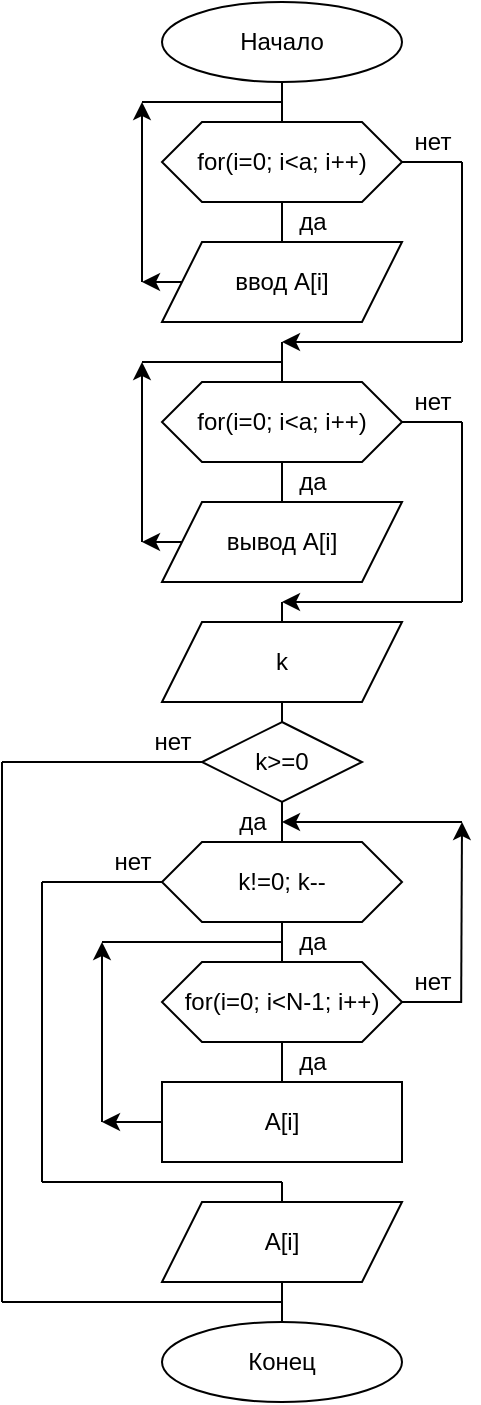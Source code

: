 <mxfile version="13.6.2" type="device"><diagram id="LO8Ea7ZFT6rVsyLqi-a1" name="Page-1"><mxGraphModel dx="1186" dy="611" grid="1" gridSize="10" guides="1" tooltips="1" connect="1" arrows="1" fold="1" page="1" pageScale="1" pageWidth="850" pageHeight="1100" math="0" shadow="0"><root><mxCell id="0"/><mxCell id="1" parent="0"/><mxCell id="DwQGh-DxQCn0QpuULhuh-1" value="Начало" style="ellipse;whiteSpace=wrap;html=1;" parent="1" vertex="1"><mxGeometry x="320" y="20" width="120" height="40" as="geometry"/></mxCell><mxCell id="DwQGh-DxQCn0QpuULhuh-2" value="ввод A[i]" style="shape=parallelogram;perimeter=parallelogramPerimeter;whiteSpace=wrap;html=1;fixedSize=1;" parent="1" vertex="1"><mxGeometry x="320" y="140" width="120" height="40" as="geometry"/></mxCell><mxCell id="DwQGh-DxQCn0QpuULhuh-3" value="" style="endArrow=none;html=1;exitX=0.5;exitY=1;exitDx=0;exitDy=0;entryX=0.5;entryY=0;entryDx=0;entryDy=0;" parent="1" source="DwQGh-DxQCn0QpuULhuh-1" target="DwQGh-DxQCn0QpuULhuh-2" edge="1"><mxGeometry width="50" height="50" relative="1" as="geometry"><mxPoint x="355" y="210" as="sourcePoint"/><mxPoint x="405" y="160" as="targetPoint"/></mxGeometry></mxCell><mxCell id="CQAjW0pacAv_PuNTHAfo-1" value="for(i=0; i&amp;lt;a; i++)" style="shape=hexagon;perimeter=hexagonPerimeter2;whiteSpace=wrap;html=1;fixedSize=1;" parent="1" vertex="1"><mxGeometry x="320" y="80" width="120" height="40" as="geometry"/></mxCell><mxCell id="CQAjW0pacAv_PuNTHAfo-2" value="да" style="text;html=1;align=center;verticalAlign=middle;resizable=0;points=[];autosize=1;" parent="1" vertex="1"><mxGeometry x="380" y="120" width="30" height="20" as="geometry"/></mxCell><mxCell id="CQAjW0pacAv_PuNTHAfo-4" value="" style="endArrow=classic;html=1;exitX=0;exitY=0.5;exitDx=0;exitDy=0;" parent="1" source="DwQGh-DxQCn0QpuULhuh-2" edge="1"><mxGeometry width="50" height="50" relative="1" as="geometry"><mxPoint x="360" y="220" as="sourcePoint"/><mxPoint x="310" y="160" as="targetPoint"/></mxGeometry></mxCell><mxCell id="CQAjW0pacAv_PuNTHAfo-5" value="" style="endArrow=classic;html=1;" parent="1" edge="1"><mxGeometry width="50" height="50" relative="1" as="geometry"><mxPoint x="310" y="160" as="sourcePoint"/><mxPoint x="310" y="70" as="targetPoint"/></mxGeometry></mxCell><mxCell id="CQAjW0pacAv_PuNTHAfo-6" value="" style="endArrow=none;html=1;" parent="1" edge="1"><mxGeometry width="50" height="50" relative="1" as="geometry"><mxPoint x="310" y="70" as="sourcePoint"/><mxPoint x="380" y="70" as="targetPoint"/></mxGeometry></mxCell><mxCell id="CQAjW0pacAv_PuNTHAfo-7" value="" style="endArrow=none;html=1;exitX=1;exitY=0.5;exitDx=0;exitDy=0;" parent="1" source="CQAjW0pacAv_PuNTHAfo-1" edge="1"><mxGeometry width="50" height="50" relative="1" as="geometry"><mxPoint x="470" y="210" as="sourcePoint"/><mxPoint x="470" y="100" as="targetPoint"/></mxGeometry></mxCell><mxCell id="CQAjW0pacAv_PuNTHAfo-8" value="нет" style="text;html=1;align=center;verticalAlign=middle;resizable=0;points=[];autosize=1;" parent="1" vertex="1"><mxGeometry x="440" y="80" width="30" height="20" as="geometry"/></mxCell><mxCell id="CQAjW0pacAv_PuNTHAfo-9" value="" style="endArrow=none;html=1;" parent="1" edge="1"><mxGeometry width="50" height="50" relative="1" as="geometry"><mxPoint x="470" y="190" as="sourcePoint"/><mxPoint x="470" y="100" as="targetPoint"/></mxGeometry></mxCell><mxCell id="CQAjW0pacAv_PuNTHAfo-10" value="for(i=0; i&amp;lt;a; i++)" style="shape=hexagon;perimeter=hexagonPerimeter2;whiteSpace=wrap;html=1;fixedSize=1;" parent="1" vertex="1"><mxGeometry x="320" y="210" width="120" height="40" as="geometry"/></mxCell><mxCell id="CQAjW0pacAv_PuNTHAfo-11" value="" style="endArrow=classic;html=1;" parent="1" edge="1"><mxGeometry width="50" height="50" relative="1" as="geometry"><mxPoint x="470" y="190" as="sourcePoint"/><mxPoint x="380" y="190" as="targetPoint"/></mxGeometry></mxCell><mxCell id="CQAjW0pacAv_PuNTHAfo-12" value="" style="endArrow=none;html=1;exitX=0.5;exitY=0;exitDx=0;exitDy=0;" parent="1" source="CQAjW0pacAv_PuNTHAfo-10" edge="1"><mxGeometry width="50" height="50" relative="1" as="geometry"><mxPoint x="400" y="230" as="sourcePoint"/><mxPoint x="380" y="190" as="targetPoint"/></mxGeometry></mxCell><mxCell id="CQAjW0pacAv_PuNTHAfo-13" value="" style="endArrow=none;html=1;exitX=0.5;exitY=1;exitDx=0;exitDy=0;" parent="1" source="CQAjW0pacAv_PuNTHAfo-10" edge="1"><mxGeometry width="50" height="50" relative="1" as="geometry"><mxPoint x="380" y="270" as="sourcePoint"/><mxPoint x="380" y="270" as="targetPoint"/></mxGeometry></mxCell><mxCell id="CQAjW0pacAv_PuNTHAfo-14" value="да" style="text;html=1;align=center;verticalAlign=middle;resizable=0;points=[];autosize=1;" parent="1" vertex="1"><mxGeometry x="380" y="250" width="30" height="20" as="geometry"/></mxCell><mxCell id="CQAjW0pacAv_PuNTHAfo-15" value="вывод A[i]" style="shape=parallelogram;perimeter=parallelogramPerimeter;whiteSpace=wrap;html=1;fixedSize=1;" parent="1" vertex="1"><mxGeometry x="320" y="270" width="120" height="40" as="geometry"/></mxCell><mxCell id="CQAjW0pacAv_PuNTHAfo-16" value="" style="endArrow=classic;html=1;exitX=0;exitY=0.5;exitDx=0;exitDy=0;" parent="1" source="CQAjW0pacAv_PuNTHAfo-15" edge="1"><mxGeometry width="50" height="50" relative="1" as="geometry"><mxPoint x="380" y="290" as="sourcePoint"/><mxPoint x="310" y="290" as="targetPoint"/></mxGeometry></mxCell><mxCell id="CQAjW0pacAv_PuNTHAfo-17" value="" style="endArrow=classic;html=1;" parent="1" edge="1"><mxGeometry width="50" height="50" relative="1" as="geometry"><mxPoint x="310" y="290" as="sourcePoint"/><mxPoint x="310" y="200" as="targetPoint"/></mxGeometry></mxCell><mxCell id="CQAjW0pacAv_PuNTHAfo-18" value="" style="endArrow=none;html=1;" parent="1" edge="1"><mxGeometry width="50" height="50" relative="1" as="geometry"><mxPoint x="310" y="200" as="sourcePoint"/><mxPoint x="380" y="200" as="targetPoint"/></mxGeometry></mxCell><mxCell id="CQAjW0pacAv_PuNTHAfo-20" value="" style="endArrow=none;html=1;exitX=1;exitY=0.5;exitDx=0;exitDy=0;" parent="1" source="CQAjW0pacAv_PuNTHAfo-10" edge="1"><mxGeometry width="50" height="50" relative="1" as="geometry"><mxPoint x="460" y="290" as="sourcePoint"/><mxPoint x="470" y="230" as="targetPoint"/></mxGeometry></mxCell><mxCell id="CQAjW0pacAv_PuNTHAfo-21" value="нет" style="text;html=1;align=center;verticalAlign=middle;resizable=0;points=[];autosize=1;" parent="1" vertex="1"><mxGeometry x="440" y="210" width="30" height="20" as="geometry"/></mxCell><mxCell id="CQAjW0pacAv_PuNTHAfo-22" value="" style="endArrow=none;html=1;" parent="1" edge="1"><mxGeometry width="50" height="50" relative="1" as="geometry"><mxPoint x="470" y="320" as="sourcePoint"/><mxPoint x="470" y="230" as="targetPoint"/></mxGeometry></mxCell><mxCell id="CQAjW0pacAv_PuNTHAfo-23" value="" style="endArrow=classic;html=1;" parent="1" edge="1"><mxGeometry width="50" height="50" relative="1" as="geometry"><mxPoint x="470" y="320" as="sourcePoint"/><mxPoint x="380" y="320" as="targetPoint"/></mxGeometry></mxCell><mxCell id="CQAjW0pacAv_PuNTHAfo-24" value="" style="endArrow=none;html=1;" parent="1" edge="1"><mxGeometry width="50" height="50" relative="1" as="geometry"><mxPoint x="380" y="320" as="sourcePoint"/><mxPoint x="380" y="330" as="targetPoint"/></mxGeometry></mxCell><mxCell id="CQAjW0pacAv_PuNTHAfo-25" value="k" style="shape=parallelogram;perimeter=parallelogramPerimeter;whiteSpace=wrap;html=1;fixedSize=1;" parent="1" vertex="1"><mxGeometry x="320" y="330" width="120" height="40" as="geometry"/></mxCell><mxCell id="CQAjW0pacAv_PuNTHAfo-26" value="k&amp;gt;=0" style="rhombus;whiteSpace=wrap;html=1;" parent="1" vertex="1"><mxGeometry x="340" y="380" width="80" height="40" as="geometry"/></mxCell><mxCell id="CQAjW0pacAv_PuNTHAfo-27" value="" style="endArrow=none;html=1;exitX=0.5;exitY=1;exitDx=0;exitDy=0;entryX=0.5;entryY=0;entryDx=0;entryDy=0;" parent="1" source="CQAjW0pacAv_PuNTHAfo-25" target="CQAjW0pacAv_PuNTHAfo-26" edge="1"><mxGeometry width="50" height="50" relative="1" as="geometry"><mxPoint x="400" y="380" as="sourcePoint"/><mxPoint x="450" y="330" as="targetPoint"/></mxGeometry></mxCell><mxCell id="CQAjW0pacAv_PuNTHAfo-29" value="" style="endArrow=none;html=1;exitX=0.5;exitY=1;exitDx=0;exitDy=0;" parent="1" source="CQAjW0pacAv_PuNTHAfo-26" edge="1"><mxGeometry width="50" height="50" relative="1" as="geometry"><mxPoint x="400" y="390" as="sourcePoint"/><mxPoint x="380" y="440" as="targetPoint"/></mxGeometry></mxCell><mxCell id="CQAjW0pacAv_PuNTHAfo-30" value="да" style="text;html=1;align=center;verticalAlign=middle;resizable=0;points=[];autosize=1;" parent="1" vertex="1"><mxGeometry x="350" y="420" width="30" height="20" as="geometry"/></mxCell><mxCell id="CQAjW0pacAv_PuNTHAfo-31" value="k!=0; k--" style="shape=hexagon;perimeter=hexagonPerimeter2;whiteSpace=wrap;html=1;fixedSize=1;" parent="1" vertex="1"><mxGeometry x="320" y="440" width="120" height="40" as="geometry"/></mxCell><mxCell id="CQAjW0pacAv_PuNTHAfo-33" style="edgeStyle=orthogonalEdgeStyle;rounded=0;orthogonalLoop=1;jettySize=auto;html=1;exitX=0.5;exitY=1;exitDx=0;exitDy=0;" parent="1" source="CQAjW0pacAv_PuNTHAfo-31" target="CQAjW0pacAv_PuNTHAfo-31" edge="1"><mxGeometry relative="1" as="geometry"/></mxCell><mxCell id="CQAjW0pacAv_PuNTHAfo-34" value="for(i=0; i&amp;lt;N-1; i++)" style="shape=hexagon;perimeter=hexagonPerimeter2;whiteSpace=wrap;html=1;fixedSize=1;" parent="1" vertex="1"><mxGeometry x="320" y="500" width="120" height="40" as="geometry"/></mxCell><mxCell id="CQAjW0pacAv_PuNTHAfo-35" value="" style="endArrow=none;html=1;entryX=0.5;entryY=0;entryDx=0;entryDy=0;" parent="1" target="CQAjW0pacAv_PuNTHAfo-34" edge="1"><mxGeometry width="50" height="50" relative="1" as="geometry"><mxPoint x="380" y="480" as="sourcePoint"/><mxPoint x="450" y="460" as="targetPoint"/></mxGeometry></mxCell><mxCell id="CQAjW0pacAv_PuNTHAfo-36" value="да&lt;br&gt;" style="text;html=1;align=center;verticalAlign=middle;resizable=0;points=[];autosize=1;" parent="1" vertex="1"><mxGeometry x="380" y="480" width="30" height="20" as="geometry"/></mxCell><mxCell id="CQAjW0pacAv_PuNTHAfo-37" value="" style="endArrow=none;html=1;exitX=0.5;exitY=1;exitDx=0;exitDy=0;" parent="1" source="CQAjW0pacAv_PuNTHAfo-34" edge="1"><mxGeometry width="50" height="50" relative="1" as="geometry"><mxPoint x="400" y="570" as="sourcePoint"/><mxPoint x="380" y="560" as="targetPoint"/></mxGeometry></mxCell><mxCell id="CQAjW0pacAv_PuNTHAfo-38" value="да" style="text;html=1;align=center;verticalAlign=middle;resizable=0;points=[];autosize=1;" parent="1" vertex="1"><mxGeometry x="380" y="540" width="30" height="20" as="geometry"/></mxCell><mxCell id="CQAjW0pacAv_PuNTHAfo-39" value="A[i]" style="rounded=0;whiteSpace=wrap;html=1;" parent="1" vertex="1"><mxGeometry x="320" y="560" width="120" height="40" as="geometry"/></mxCell><mxCell id="CQAjW0pacAv_PuNTHAfo-40" value="" style="endArrow=classic;html=1;exitX=0;exitY=0.5;exitDx=0;exitDy=0;" parent="1" source="CQAjW0pacAv_PuNTHAfo-39" edge="1"><mxGeometry width="50" height="50" relative="1" as="geometry"><mxPoint x="380" y="590" as="sourcePoint"/><mxPoint x="290" y="580" as="targetPoint"/></mxGeometry></mxCell><mxCell id="CQAjW0pacAv_PuNTHAfo-41" value="" style="endArrow=classic;html=1;" parent="1" edge="1"><mxGeometry width="50" height="50" relative="1" as="geometry"><mxPoint x="290" y="580" as="sourcePoint"/><mxPoint x="290" y="490" as="targetPoint"/></mxGeometry></mxCell><mxCell id="CQAjW0pacAv_PuNTHAfo-42" value="" style="endArrow=none;html=1;entryX=0;entryY=0.5;entryDx=0;entryDy=0;entryPerimeter=0;" parent="1" target="CQAjW0pacAv_PuNTHAfo-36" edge="1"><mxGeometry width="50" height="50" relative="1" as="geometry"><mxPoint x="290" y="490" as="sourcePoint"/><mxPoint x="430" y="540" as="targetPoint"/></mxGeometry></mxCell><mxCell id="CQAjW0pacAv_PuNTHAfo-43" value="" style="endArrow=none;html=1;exitX=1;exitY=0.5;exitDx=0;exitDy=0;" parent="1" source="CQAjW0pacAv_PuNTHAfo-34" edge="1"><mxGeometry width="50" height="50" relative="1" as="geometry"><mxPoint x="410" y="570" as="sourcePoint"/><mxPoint x="470" y="520" as="targetPoint"/></mxGeometry></mxCell><mxCell id="CQAjW0pacAv_PuNTHAfo-44" value="нет" style="text;html=1;align=center;verticalAlign=middle;resizable=0;points=[];autosize=1;" parent="1" vertex="1"><mxGeometry x="440" y="500" width="30" height="20" as="geometry"/></mxCell><mxCell id="CQAjW0pacAv_PuNTHAfo-45" value="" style="endArrow=classic;html=1;exitX=0.986;exitY=1.018;exitDx=0;exitDy=0;exitPerimeter=0;" parent="1" source="CQAjW0pacAv_PuNTHAfo-44" edge="1"><mxGeometry width="50" height="50" relative="1" as="geometry"><mxPoint x="470" y="519" as="sourcePoint"/><mxPoint x="470" y="430" as="targetPoint"/></mxGeometry></mxCell><mxCell id="CQAjW0pacAv_PuNTHAfo-46" value="" style="endArrow=classic;html=1;entryX=1;entryY=0.5;entryDx=0;entryDy=0;entryPerimeter=0;" parent="1" target="CQAjW0pacAv_PuNTHAfo-30" edge="1"><mxGeometry width="50" height="50" relative="1" as="geometry"><mxPoint x="470" y="430" as="sourcePoint"/><mxPoint x="460" y="410" as="targetPoint"/></mxGeometry></mxCell><mxCell id="CQAjW0pacAv_PuNTHAfo-47" value="" style="endArrow=none;html=1;exitX=0;exitY=0.5;exitDx=0;exitDy=0;" parent="1" source="CQAjW0pacAv_PuNTHAfo-31" edge="1"><mxGeometry width="50" height="50" relative="1" as="geometry"><mxPoint x="370" y="530" as="sourcePoint"/><mxPoint x="260" y="460" as="targetPoint"/></mxGeometry></mxCell><mxCell id="CQAjW0pacAv_PuNTHAfo-48" value="нет" style="text;html=1;align=center;verticalAlign=middle;resizable=0;points=[];autosize=1;" parent="1" vertex="1"><mxGeometry x="290" y="440" width="30" height="20" as="geometry"/></mxCell><mxCell id="CQAjW0pacAv_PuNTHAfo-49" value="A[i]" style="shape=parallelogram;perimeter=parallelogramPerimeter;whiteSpace=wrap;html=1;fixedSize=1;" parent="1" vertex="1"><mxGeometry x="320" y="620" width="120" height="40" as="geometry"/></mxCell><mxCell id="CQAjW0pacAv_PuNTHAfo-50" value="" style="endArrow=none;html=1;" parent="1" edge="1"><mxGeometry width="50" height="50" relative="1" as="geometry"><mxPoint x="260" y="460" as="sourcePoint"/><mxPoint x="260" y="610" as="targetPoint"/></mxGeometry></mxCell><mxCell id="CQAjW0pacAv_PuNTHAfo-51" value="" style="endArrow=none;html=1;" parent="1" edge="1"><mxGeometry width="50" height="50" relative="1" as="geometry"><mxPoint x="260" y="610" as="sourcePoint"/><mxPoint x="380" y="610" as="targetPoint"/></mxGeometry></mxCell><mxCell id="CQAjW0pacAv_PuNTHAfo-53" value="" style="endArrow=none;html=1;entryX=0.5;entryY=0;entryDx=0;entryDy=0;" parent="1" target="CQAjW0pacAv_PuNTHAfo-49" edge="1"><mxGeometry width="50" height="50" relative="1" as="geometry"><mxPoint x="380" y="610" as="sourcePoint"/><mxPoint x="400" y="570" as="targetPoint"/></mxGeometry></mxCell><mxCell id="CQAjW0pacAv_PuNTHAfo-54" value="Конец" style="ellipse;whiteSpace=wrap;html=1;" parent="1" vertex="1"><mxGeometry x="320" y="680" width="120" height="40" as="geometry"/></mxCell><mxCell id="CQAjW0pacAv_PuNTHAfo-55" value="" style="endArrow=none;html=1;exitX=0.5;exitY=1;exitDx=0;exitDy=0;entryX=0.5;entryY=0;entryDx=0;entryDy=0;" parent="1" source="CQAjW0pacAv_PuNTHAfo-49" target="CQAjW0pacAv_PuNTHAfo-54" edge="1"><mxGeometry width="50" height="50" relative="1" as="geometry"><mxPoint x="390" y="650" as="sourcePoint"/><mxPoint x="440" y="600" as="targetPoint"/></mxGeometry></mxCell><mxCell id="CQAjW0pacAv_PuNTHAfo-56" value="" style="endArrow=none;html=1;exitX=0;exitY=0.5;exitDx=0;exitDy=0;" parent="1" source="CQAjW0pacAv_PuNTHAfo-26" edge="1"><mxGeometry width="50" height="50" relative="1" as="geometry"><mxPoint x="340" y="560" as="sourcePoint"/><mxPoint x="240" y="400" as="targetPoint"/></mxGeometry></mxCell><mxCell id="CQAjW0pacAv_PuNTHAfo-57" value="нет" style="text;html=1;align=center;verticalAlign=middle;resizable=0;points=[];autosize=1;" parent="1" vertex="1"><mxGeometry x="310" y="380" width="30" height="20" as="geometry"/></mxCell><mxCell id="CQAjW0pacAv_PuNTHAfo-58" value="" style="endArrow=none;html=1;" parent="1" edge="1"><mxGeometry width="50" height="50" relative="1" as="geometry"><mxPoint x="240" y="400" as="sourcePoint"/><mxPoint x="240" y="670" as="targetPoint"/></mxGeometry></mxCell><mxCell id="CQAjW0pacAv_PuNTHAfo-59" value="" style="endArrow=none;html=1;" parent="1" edge="1"><mxGeometry width="50" height="50" relative="1" as="geometry"><mxPoint x="240" y="670" as="sourcePoint"/><mxPoint x="380" y="670" as="targetPoint"/></mxGeometry></mxCell></root></mxGraphModel></diagram></mxfile>